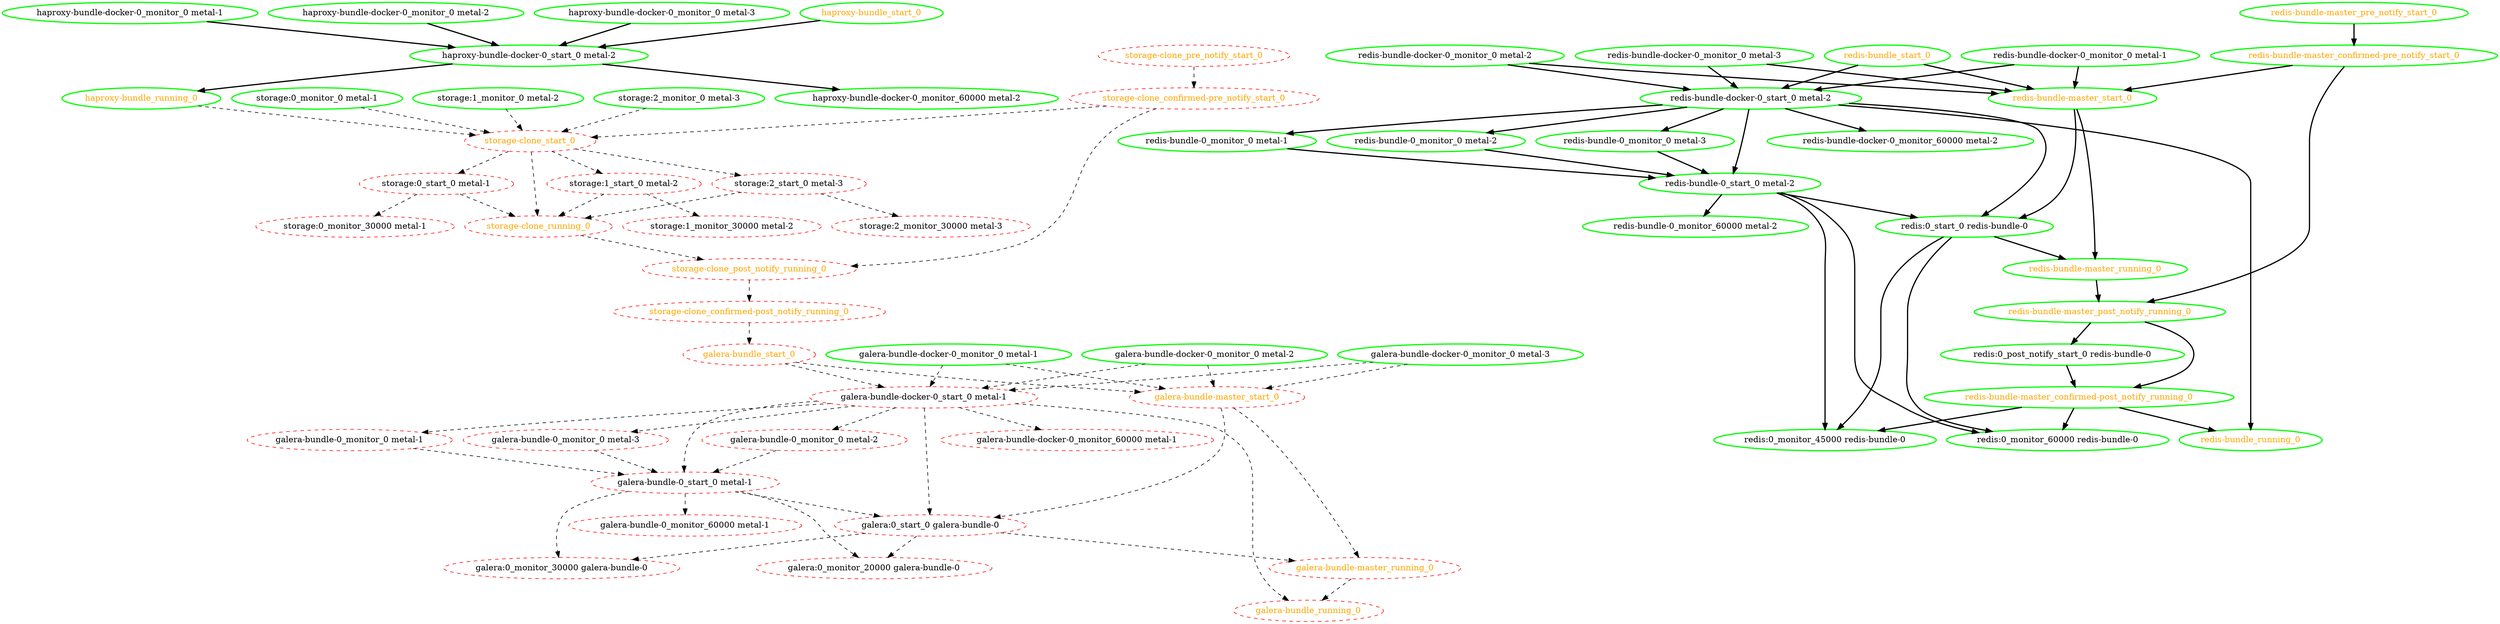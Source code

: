 digraph "g" {
"galera-bundle-0_monitor_0 metal-1" -> "galera-bundle-0_start_0 metal-1" [ style = dashed]
"galera-bundle-0_monitor_0 metal-1" [ style=dashed color="red" fontcolor="black"]
"galera-bundle-0_monitor_0 metal-2" -> "galera-bundle-0_start_0 metal-1" [ style = dashed]
"galera-bundle-0_monitor_0 metal-2" [ style=dashed color="red" fontcolor="black"]
"galera-bundle-0_monitor_0 metal-3" -> "galera-bundle-0_start_0 metal-1" [ style = dashed]
"galera-bundle-0_monitor_0 metal-3" [ style=dashed color="red" fontcolor="black"]
"galera-bundle-0_monitor_60000 metal-1" [ style=dashed color="red" fontcolor="black"]
"galera-bundle-0_start_0 metal-1" -> "galera-bundle-0_monitor_60000 metal-1" [ style = dashed]
"galera-bundle-0_start_0 metal-1" -> "galera:0_monitor_20000 galera-bundle-0" [ style = dashed]
"galera-bundle-0_start_0 metal-1" -> "galera:0_monitor_30000 galera-bundle-0" [ style = dashed]
"galera-bundle-0_start_0 metal-1" -> "galera:0_start_0 galera-bundle-0" [ style = dashed]
"galera-bundle-0_start_0 metal-1" [ style=dashed color="red" fontcolor="black"]
"galera-bundle-docker-0_monitor_0 metal-1" -> "galera-bundle-docker-0_start_0 metal-1" [ style = dashed]
"galera-bundle-docker-0_monitor_0 metal-1" -> "galera-bundle-master_start_0" [ style = dashed]
"galera-bundle-docker-0_monitor_0 metal-1" [ style=bold color="green" fontcolor="black"]
"galera-bundle-docker-0_monitor_0 metal-2" -> "galera-bundle-docker-0_start_0 metal-1" [ style = dashed]
"galera-bundle-docker-0_monitor_0 metal-2" -> "galera-bundle-master_start_0" [ style = dashed]
"galera-bundle-docker-0_monitor_0 metal-2" [ style=bold color="green" fontcolor="black"]
"galera-bundle-docker-0_monitor_0 metal-3" -> "galera-bundle-docker-0_start_0 metal-1" [ style = dashed]
"galera-bundle-docker-0_monitor_0 metal-3" -> "galera-bundle-master_start_0" [ style = dashed]
"galera-bundle-docker-0_monitor_0 metal-3" [ style=bold color="green" fontcolor="black"]
"galera-bundle-docker-0_monitor_60000 metal-1" [ style=dashed color="red" fontcolor="black"]
"galera-bundle-docker-0_start_0 metal-1" -> "galera-bundle-0_monitor_0 metal-1" [ style = dashed]
"galera-bundle-docker-0_start_0 metal-1" -> "galera-bundle-0_monitor_0 metal-2" [ style = dashed]
"galera-bundle-docker-0_start_0 metal-1" -> "galera-bundle-0_monitor_0 metal-3" [ style = dashed]
"galera-bundle-docker-0_start_0 metal-1" -> "galera-bundle-0_start_0 metal-1" [ style = dashed]
"galera-bundle-docker-0_start_0 metal-1" -> "galera-bundle-docker-0_monitor_60000 metal-1" [ style = dashed]
"galera-bundle-docker-0_start_0 metal-1" -> "galera-bundle_running_0" [ style = dashed]
"galera-bundle-docker-0_start_0 metal-1" -> "galera:0_start_0 galera-bundle-0" [ style = dashed]
"galera-bundle-docker-0_start_0 metal-1" [ style=dashed color="red" fontcolor="black"]
"galera-bundle-master_running_0" -> "galera-bundle_running_0" [ style = dashed]
"galera-bundle-master_running_0" [ style=dashed color="red" fontcolor="orange"]
"galera-bundle-master_start_0" -> "galera-bundle-master_running_0" [ style = dashed]
"galera-bundle-master_start_0" -> "galera:0_start_0 galera-bundle-0" [ style = dashed]
"galera-bundle-master_start_0" [ style=dashed color="red" fontcolor="orange"]
"galera-bundle_running_0" [ style=dashed color="red" fontcolor="orange"]
"galera-bundle_start_0" -> "galera-bundle-docker-0_start_0 metal-1" [ style = dashed]
"galera-bundle_start_0" -> "galera-bundle-master_start_0" [ style = dashed]
"galera-bundle_start_0" [ style=dashed color="red" fontcolor="orange"]
"galera:0_monitor_20000 galera-bundle-0" [ style=dashed color="red" fontcolor="black"]
"galera:0_monitor_30000 galera-bundle-0" [ style=dashed color="red" fontcolor="black"]
"galera:0_start_0 galera-bundle-0" -> "galera-bundle-master_running_0" [ style = dashed]
"galera:0_start_0 galera-bundle-0" -> "galera:0_monitor_20000 galera-bundle-0" [ style = dashed]
"galera:0_start_0 galera-bundle-0" -> "galera:0_monitor_30000 galera-bundle-0" [ style = dashed]
"galera:0_start_0 galera-bundle-0" [ style=dashed color="red" fontcolor="black"]
"haproxy-bundle-docker-0_monitor_0 metal-1" -> "haproxy-bundle-docker-0_start_0 metal-2" [ style = bold]
"haproxy-bundle-docker-0_monitor_0 metal-1" [ style=bold color="green" fontcolor="black"]
"haproxy-bundle-docker-0_monitor_0 metal-2" -> "haproxy-bundle-docker-0_start_0 metal-2" [ style = bold]
"haproxy-bundle-docker-0_monitor_0 metal-2" [ style=bold color="green" fontcolor="black"]
"haproxy-bundle-docker-0_monitor_0 metal-3" -> "haproxy-bundle-docker-0_start_0 metal-2" [ style = bold]
"haproxy-bundle-docker-0_monitor_0 metal-3" [ style=bold color="green" fontcolor="black"]
"haproxy-bundle-docker-0_monitor_60000 metal-2" [ style=bold color="green" fontcolor="black"]
"haproxy-bundle-docker-0_start_0 metal-2" -> "haproxy-bundle-docker-0_monitor_60000 metal-2" [ style = bold]
"haproxy-bundle-docker-0_start_0 metal-2" -> "haproxy-bundle_running_0" [ style = bold]
"haproxy-bundle-docker-0_start_0 metal-2" [ style=bold color="green" fontcolor="black"]
"haproxy-bundle_running_0" -> "storage-clone_start_0" [ style = dashed]
"haproxy-bundle_running_0" [ style=bold color="green" fontcolor="orange"]
"haproxy-bundle_start_0" -> "haproxy-bundle-docker-0_start_0 metal-2" [ style = bold]
"haproxy-bundle_start_0" [ style=bold color="green" fontcolor="orange"]
"redis-bundle-0_monitor_0 metal-1" -> "redis-bundle-0_start_0 metal-2" [ style = bold]
"redis-bundle-0_monitor_0 metal-1" [ style=bold color="green" fontcolor="black"]
"redis-bundle-0_monitor_0 metal-2" -> "redis-bundle-0_start_0 metal-2" [ style = bold]
"redis-bundle-0_monitor_0 metal-2" [ style=bold color="green" fontcolor="black"]
"redis-bundle-0_monitor_0 metal-3" -> "redis-bundle-0_start_0 metal-2" [ style = bold]
"redis-bundle-0_monitor_0 metal-3" [ style=bold color="green" fontcolor="black"]
"redis-bundle-0_monitor_60000 metal-2" [ style=bold color="green" fontcolor="black"]
"redis-bundle-0_start_0 metal-2" -> "redis-bundle-0_monitor_60000 metal-2" [ style = bold]
"redis-bundle-0_start_0 metal-2" -> "redis:0_monitor_45000 redis-bundle-0" [ style = bold]
"redis-bundle-0_start_0 metal-2" -> "redis:0_monitor_60000 redis-bundle-0" [ style = bold]
"redis-bundle-0_start_0 metal-2" -> "redis:0_start_0 redis-bundle-0" [ style = bold]
"redis-bundle-0_start_0 metal-2" [ style=bold color="green" fontcolor="black"]
"redis-bundle-docker-0_monitor_0 metal-1" -> "redis-bundle-docker-0_start_0 metal-2" [ style = bold]
"redis-bundle-docker-0_monitor_0 metal-1" -> "redis-bundle-master_start_0" [ style = bold]
"redis-bundle-docker-0_monitor_0 metal-1" [ style=bold color="green" fontcolor="black"]
"redis-bundle-docker-0_monitor_0 metal-2" -> "redis-bundle-docker-0_start_0 metal-2" [ style = bold]
"redis-bundle-docker-0_monitor_0 metal-2" -> "redis-bundle-master_start_0" [ style = bold]
"redis-bundle-docker-0_monitor_0 metal-2" [ style=bold color="green" fontcolor="black"]
"redis-bundle-docker-0_monitor_0 metal-3" -> "redis-bundle-docker-0_start_0 metal-2" [ style = bold]
"redis-bundle-docker-0_monitor_0 metal-3" -> "redis-bundle-master_start_0" [ style = bold]
"redis-bundle-docker-0_monitor_0 metal-3" [ style=bold color="green" fontcolor="black"]
"redis-bundle-docker-0_monitor_60000 metal-2" [ style=bold color="green" fontcolor="black"]
"redis-bundle-docker-0_start_0 metal-2" -> "redis-bundle-0_monitor_0 metal-1" [ style = bold]
"redis-bundle-docker-0_start_0 metal-2" -> "redis-bundle-0_monitor_0 metal-2" [ style = bold]
"redis-bundle-docker-0_start_0 metal-2" -> "redis-bundle-0_monitor_0 metal-3" [ style = bold]
"redis-bundle-docker-0_start_0 metal-2" -> "redis-bundle-0_start_0 metal-2" [ style = bold]
"redis-bundle-docker-0_start_0 metal-2" -> "redis-bundle-docker-0_monitor_60000 metal-2" [ style = bold]
"redis-bundle-docker-0_start_0 metal-2" -> "redis-bundle_running_0" [ style = bold]
"redis-bundle-docker-0_start_0 metal-2" -> "redis:0_start_0 redis-bundle-0" [ style = bold]
"redis-bundle-docker-0_start_0 metal-2" [ style=bold color="green" fontcolor="black"]
"redis-bundle-master_confirmed-post_notify_running_0" -> "redis-bundle_running_0" [ style = bold]
"redis-bundle-master_confirmed-post_notify_running_0" -> "redis:0_monitor_45000 redis-bundle-0" [ style = bold]
"redis-bundle-master_confirmed-post_notify_running_0" -> "redis:0_monitor_60000 redis-bundle-0" [ style = bold]
"redis-bundle-master_confirmed-post_notify_running_0" [ style=bold color="green" fontcolor="orange"]
"redis-bundle-master_confirmed-pre_notify_start_0" -> "redis-bundle-master_post_notify_running_0" [ style = bold]
"redis-bundle-master_confirmed-pre_notify_start_0" -> "redis-bundle-master_start_0" [ style = bold]
"redis-bundle-master_confirmed-pre_notify_start_0" [ style=bold color="green" fontcolor="orange"]
"redis-bundle-master_post_notify_running_0" -> "redis-bundle-master_confirmed-post_notify_running_0" [ style = bold]
"redis-bundle-master_post_notify_running_0" -> "redis:0_post_notify_start_0 redis-bundle-0" [ style = bold]
"redis-bundle-master_post_notify_running_0" [ style=bold color="green" fontcolor="orange"]
"redis-bundle-master_pre_notify_start_0" -> "redis-bundle-master_confirmed-pre_notify_start_0" [ style = bold]
"redis-bundle-master_pre_notify_start_0" [ style=bold color="green" fontcolor="orange"]
"redis-bundle-master_running_0" -> "redis-bundle-master_post_notify_running_0" [ style = bold]
"redis-bundle-master_running_0" [ style=bold color="green" fontcolor="orange"]
"redis-bundle-master_start_0" -> "redis-bundle-master_running_0" [ style = bold]
"redis-bundle-master_start_0" -> "redis:0_start_0 redis-bundle-0" [ style = bold]
"redis-bundle-master_start_0" [ style=bold color="green" fontcolor="orange"]
"redis-bundle_running_0" [ style=bold color="green" fontcolor="orange"]
"redis-bundle_start_0" -> "redis-bundle-docker-0_start_0 metal-2" [ style = bold]
"redis-bundle_start_0" -> "redis-bundle-master_start_0" [ style = bold]
"redis-bundle_start_0" [ style=bold color="green" fontcolor="orange"]
"redis:0_monitor_45000 redis-bundle-0" [ style=bold color="green" fontcolor="black"]
"redis:0_monitor_60000 redis-bundle-0" [ style=bold color="green" fontcolor="black"]
"redis:0_post_notify_start_0 redis-bundle-0" -> "redis-bundle-master_confirmed-post_notify_running_0" [ style = bold]
"redis:0_post_notify_start_0 redis-bundle-0" [ style=bold color="green" fontcolor="black"]
"redis:0_start_0 redis-bundle-0" -> "redis-bundle-master_running_0" [ style = bold]
"redis:0_start_0 redis-bundle-0" -> "redis:0_monitor_45000 redis-bundle-0" [ style = bold]
"redis:0_start_0 redis-bundle-0" -> "redis:0_monitor_60000 redis-bundle-0" [ style = bold]
"redis:0_start_0 redis-bundle-0" [ style=bold color="green" fontcolor="black"]
"storage-clone_confirmed-post_notify_running_0" -> "galera-bundle_start_0" [ style = dashed]
"storage-clone_confirmed-post_notify_running_0" [ style=dashed color="red" fontcolor="orange"]
"storage-clone_confirmed-pre_notify_start_0" -> "storage-clone_post_notify_running_0" [ style = dashed]
"storage-clone_confirmed-pre_notify_start_0" -> "storage-clone_start_0" [ style = dashed]
"storage-clone_confirmed-pre_notify_start_0" [ style=dashed color="red" fontcolor="orange"]
"storage-clone_post_notify_running_0" -> "storage-clone_confirmed-post_notify_running_0" [ style = dashed]
"storage-clone_post_notify_running_0" [ style=dashed color="red" fontcolor="orange"]
"storage-clone_pre_notify_start_0" -> "storage-clone_confirmed-pre_notify_start_0" [ style = dashed]
"storage-clone_pre_notify_start_0" [ style=dashed color="red" fontcolor="orange"]
"storage-clone_running_0" -> "storage-clone_post_notify_running_0" [ style = dashed]
"storage-clone_running_0" [ style=dashed color="red" fontcolor="orange"]
"storage-clone_start_0" -> "storage-clone_running_0" [ style = dashed]
"storage-clone_start_0" -> "storage:0_start_0 metal-1" [ style = dashed]
"storage-clone_start_0" -> "storage:1_start_0 metal-2" [ style = dashed]
"storage-clone_start_0" -> "storage:2_start_0 metal-3" [ style = dashed]
"storage-clone_start_0" [ style=dashed color="red" fontcolor="orange"]
"storage:0_monitor_0 metal-1" -> "storage-clone_start_0" [ style = dashed]
"storage:0_monitor_0 metal-1" [ style=bold color="green" fontcolor="black"]
"storage:0_monitor_30000 metal-1" [ style=dashed color="red" fontcolor="black"]
"storage:0_start_0 metal-1" -> "storage-clone_running_0" [ style = dashed]
"storage:0_start_0 metal-1" -> "storage:0_monitor_30000 metal-1" [ style = dashed]
"storage:0_start_0 metal-1" [ style=dashed color="red" fontcolor="black"]
"storage:1_monitor_0 metal-2" -> "storage-clone_start_0" [ style = dashed]
"storage:1_monitor_0 metal-2" [ style=bold color="green" fontcolor="black"]
"storage:1_monitor_30000 metal-2" [ style=dashed color="red" fontcolor="black"]
"storage:1_start_0 metal-2" -> "storage-clone_running_0" [ style = dashed]
"storage:1_start_0 metal-2" -> "storage:1_monitor_30000 metal-2" [ style = dashed]
"storage:1_start_0 metal-2" [ style=dashed color="red" fontcolor="black"]
"storage:2_monitor_0 metal-3" -> "storage-clone_start_0" [ style = dashed]
"storage:2_monitor_0 metal-3" [ style=bold color="green" fontcolor="black"]
"storage:2_monitor_30000 metal-3" [ style=dashed color="red" fontcolor="black"]
"storage:2_start_0 metal-3" -> "storage-clone_running_0" [ style = dashed]
"storage:2_start_0 metal-3" -> "storage:2_monitor_30000 metal-3" [ style = dashed]
"storage:2_start_0 metal-3" [ style=dashed color="red" fontcolor="black"]
}

